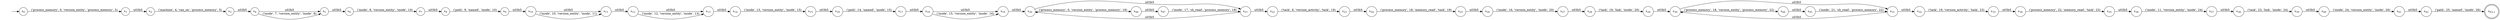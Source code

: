 digraph NFA {
    rankdir = LR;
    I [style = invis];
    I -> S0;
    S0 [label = <s<sub>0</sub>>, shape = circle];
    S1 [label = <s<sub>1</sub>>, shape = circle];
    S2 [label = <s<sub>2</sub>>, shape = circle];
    S3 [label = <s<sub>3</sub>>, shape = circle];
    S4 [label = <s<sub>4</sub>>, shape = circle];
    S5 [label = <s<sub>5</sub>>, shape = circle];
    S6 [label = <s<sub>6</sub>>, shape = circle];
    S7 [label = <s<sub>7</sub>>, shape = circle];
    S8 [label = <s<sub>8</sub>>, shape = circle];
    S9 [label = <s<sub>9</sub>>, shape = circle];
    S10 [label = <s<sub>10</sub>>, shape = circle];
    S11 [label = <s<sub>11</sub>>, shape = circle];
    S12 [label = <s<sub>12</sub>>, shape = circle];
    S13 [label = <s<sub>13</sub>>, shape = circle];
    S14 [label = <s<sub>14</sub>>, shape = circle];
    S15 [label = <s<sub>15</sub>>, shape = circle];
    S16 [label = <s<sub>16</sub>>, shape = circle];
    S17 [label = <s<sub>17</sub>>, shape = circle];
    S18 [label = <s<sub>18</sub>>, shape = circle];
    S19 [label = <s<sub>19</sub>>, shape = circle];
    S20 [label = <s<sub>20</sub>>, shape = circle];
    S21 [label = <s<sub>21</sub>>, shape = circle];
    S21 -> S20 [label = "\u03b5"];
    S22 [label = <s<sub>22</sub>>, shape = circle];
    S23 [label = <s<sub>23</sub>>, shape = circle];
    S24 [label = <s<sub>24</sub>>, shape = circle];
    S25 [label = <s<sub>25</sub>>, shape = circle];
    S26 [label = <s<sub>26</sub>>, shape = circle];
    S27 [label = <s<sub>27</sub>>, shape = circle];
    S28 [label = <s<sub>28</sub>>, shape = circle];
    S29 [label = <s<sub>29</sub>>, shape = circle];
    S30 [label = <s<sub>30</sub>>, shape = circle];
    S31 [label = <s<sub>31</sub>>, shape = circle];
    S31 -> S30 [label = "\u03b5"];
    S32 [label = <s<sub>32</sub>>, shape = circle];
    S33 [label = <s<sub>33</sub>>, shape = circle];
    S34 [label = <s<sub>34</sub>>, shape = circle];
    S35 [label = <s<sub>35</sub>>, shape = circle];
    S36 [label = <s<sub>36</sub>>, shape = circle];
    S37 [label = <s<sub>37</sub>>, shape = circle];
    S38 [label = <s<sub>38</sub>>, shape = circle];
    S39 [label = <s<sub>39</sub>>, shape = circle];
    S40 [label = <s<sub>40</sub>>, shape = circle];
    S41 [label = <s<sub>41</sub>>, shape = circle];
    S42 [label = <s<sub>42</sub>>, shape = circle];
    S43 [label = <s<sub>43,1</sub>>, shape = circle, peripheries = 2];
    S42 -> S43 [label = "('path', 25, 'named', 'inode', 26)"];
    S41 -> S42 [label = "\u03b5"];
    S40 -> S41 [label = "('inode', 24, 'version_entity', 'inode', 26)"];
    S39 -> S40 [label = "\u03b5"];
    S38 -> S39 [label = "('task', 23, 'link', 'inode', 24)"];
    S37 -> S38 [label = "\u03b5"];
    S36 -> S37 [label = "('inode', 11, 'version_entity', 'inode', 24)"];
    S35 -> S36 [label = "\u03b5"];
    S34 -> S35 [label = "('process_memory', 22, 'memory_read', 'task', 23)"];
    S33 -> S34 [label = "\u03b5"];
    S32 -> S33 [label = "('task', 19, 'version_activity', 'task', 23)"];
    S31 -> S32 [label = "\u03b5"];
    S30 -> S31 [label = "\u03b5"];
    S44 [label = <s<sub>44</sub>>, shape = circle];
    S45 [label = <s<sub>45</sub>>, shape = circle];
    S45 -> S31 [label = "('inode', 21, 'sh_read', 'process_memory', 22)"];
    S44 -> S45 [label = "\u03b5"];
    S30 -> S44 [label = "('process_memory', 18, 'version_entity', 'process_memory', 22)"];
    S29 -> S30 [label = "\u03b5"];
    S28 -> S29 [label = "('task', 19, 'link', 'inode', 20)"];
    S27 -> S28 [label = "\u03b5"];
    S26 -> S27 [label = "('inode', 16, 'version_entity', 'inode', 20)"];
    S25 -> S26 [label = "\u03b5"];
    S24 -> S25 [label = "('process_memory', 18, 'memory_read', 'task', 19)"];
    S23 -> S24 [label = "\u03b5"];
    S22 -> S23 [label = "('task', 6, 'version_activity', 'task', 19)"];
    S21 -> S22 [label = "\u03b5"];
    S20 -> S21 [label = "\u03b5"];
    S46 [label = <s<sub>46</sub>>, shape = circle];
    S47 [label = <s<sub>47</sub>>, shape = circle];
    S47 -> S21 [label = "('inode', 17, 'sh_read', 'process_memory', 18)"];
    S46 -> S47 [label = "\u03b5"];
    S20 -> S46 [label = "('process_memory', 0, 'version_entity', 'process_memory', 18)"];
    S19 -> S20 [label = "\u03b5"];
    S18 -> S19 [label = "\u03b5"];
    S18 -> S19 [label = "('inode', 15, 'version_entity', 'inode', 16)"];
    S17 -> S18 [label = "\u03b5"];
    S16 -> S17 [label = "('path', 14, 'named', 'inode', 15)"];
    S15 -> S16 [label = "\u03b5"];
    S14 -> S15 [label = "('inode', 13, 'version_entity', 'inode', 15)"];
    S13 -> S14 [label = "\u03b5"];
    S12 -> S13 [label = "\u03b5"];
    S12 -> S13 [label = "('inode', 12, 'version_entity', 'inode', 13)"];
    S11 -> S12 [label = "\u03b5"];
    S10 -> S11 [label = "\u03b5"];
    S10 -> S11 [label = "('inode', 10, 'version_entity', 'inode', 11)"];
    S9 -> S10 [label = "\u03b5"];
    S8 -> S9 [label = "('path', 9, 'named', 'inode', 10)"];
    S7 -> S8 [label = "\u03b5"];
    S6 -> S7 [label = "('inode', 8, 'version_entity', 'inode', 10)"];
    S5 -> S6 [label = "\u03b5"];
    S4 -> S5 [label = "\u03b5"];
    S4 -> S5 [label = "('inode', 7, 'version_entity', 'inode', 8)"];
    S3 -> S4 [label = "\u03b5"];
    S2 -> S3 [label = "('machine', 4, 'ran_on', 'process_memory', 5)"];
    S1 -> S2 [label = "\u03b5"];
    S0 -> S1 [label = "('process_memory', 0, 'version_entity', 'process_memory', 5)"];
}
